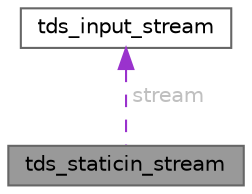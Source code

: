 digraph "tds_staticin_stream"
{
 // LATEX_PDF_SIZE
  bgcolor="transparent";
  edge [fontname=Helvetica,fontsize=10,labelfontname=Helvetica,labelfontsize=10];
  node [fontname=Helvetica,fontsize=10,shape=box,height=0.2,width=0.4];
  Node1 [id="Node000001",label="tds_staticin_stream",height=0.2,width=0.4,color="gray40", fillcolor="grey60", style="filled", fontcolor="black",tooltip="input stream to read data from a static buffer"];
  Node2 -> Node1 [id="edge1_Node000001_Node000002",dir="back",color="darkorchid3",style="dashed",tooltip=" ",label=" stream",fontcolor="grey" ];
  Node2 [id="Node000002",label="tds_input_stream",height=0.2,width=0.4,color="gray40", fillcolor="white", style="filled",URL="$a01142.html",tooltip="define a stream of data used for input"];
}
